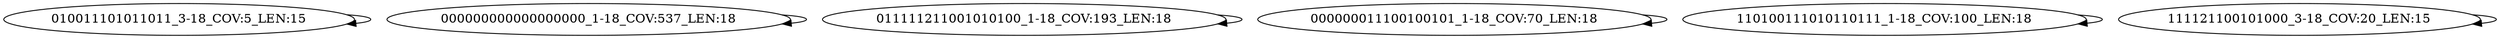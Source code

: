 digraph G {
    "010011101011011_3-18_COV:5_LEN:15" -> "010011101011011_3-18_COV:5_LEN:15";
    "000000000000000000_1-18_COV:537_LEN:18" -> "000000000000000000_1-18_COV:537_LEN:18";
    "011111211001010100_1-18_COV:193_LEN:18" -> "011111211001010100_1-18_COV:193_LEN:18";
    "000000011100100101_1-18_COV:70_LEN:18" -> "000000011100100101_1-18_COV:70_LEN:18";
    "110100111010110111_1-18_COV:100_LEN:18" -> "110100111010110111_1-18_COV:100_LEN:18";
    "111121100101000_3-18_COV:20_LEN:15" -> "111121100101000_3-18_COV:20_LEN:15";
}
